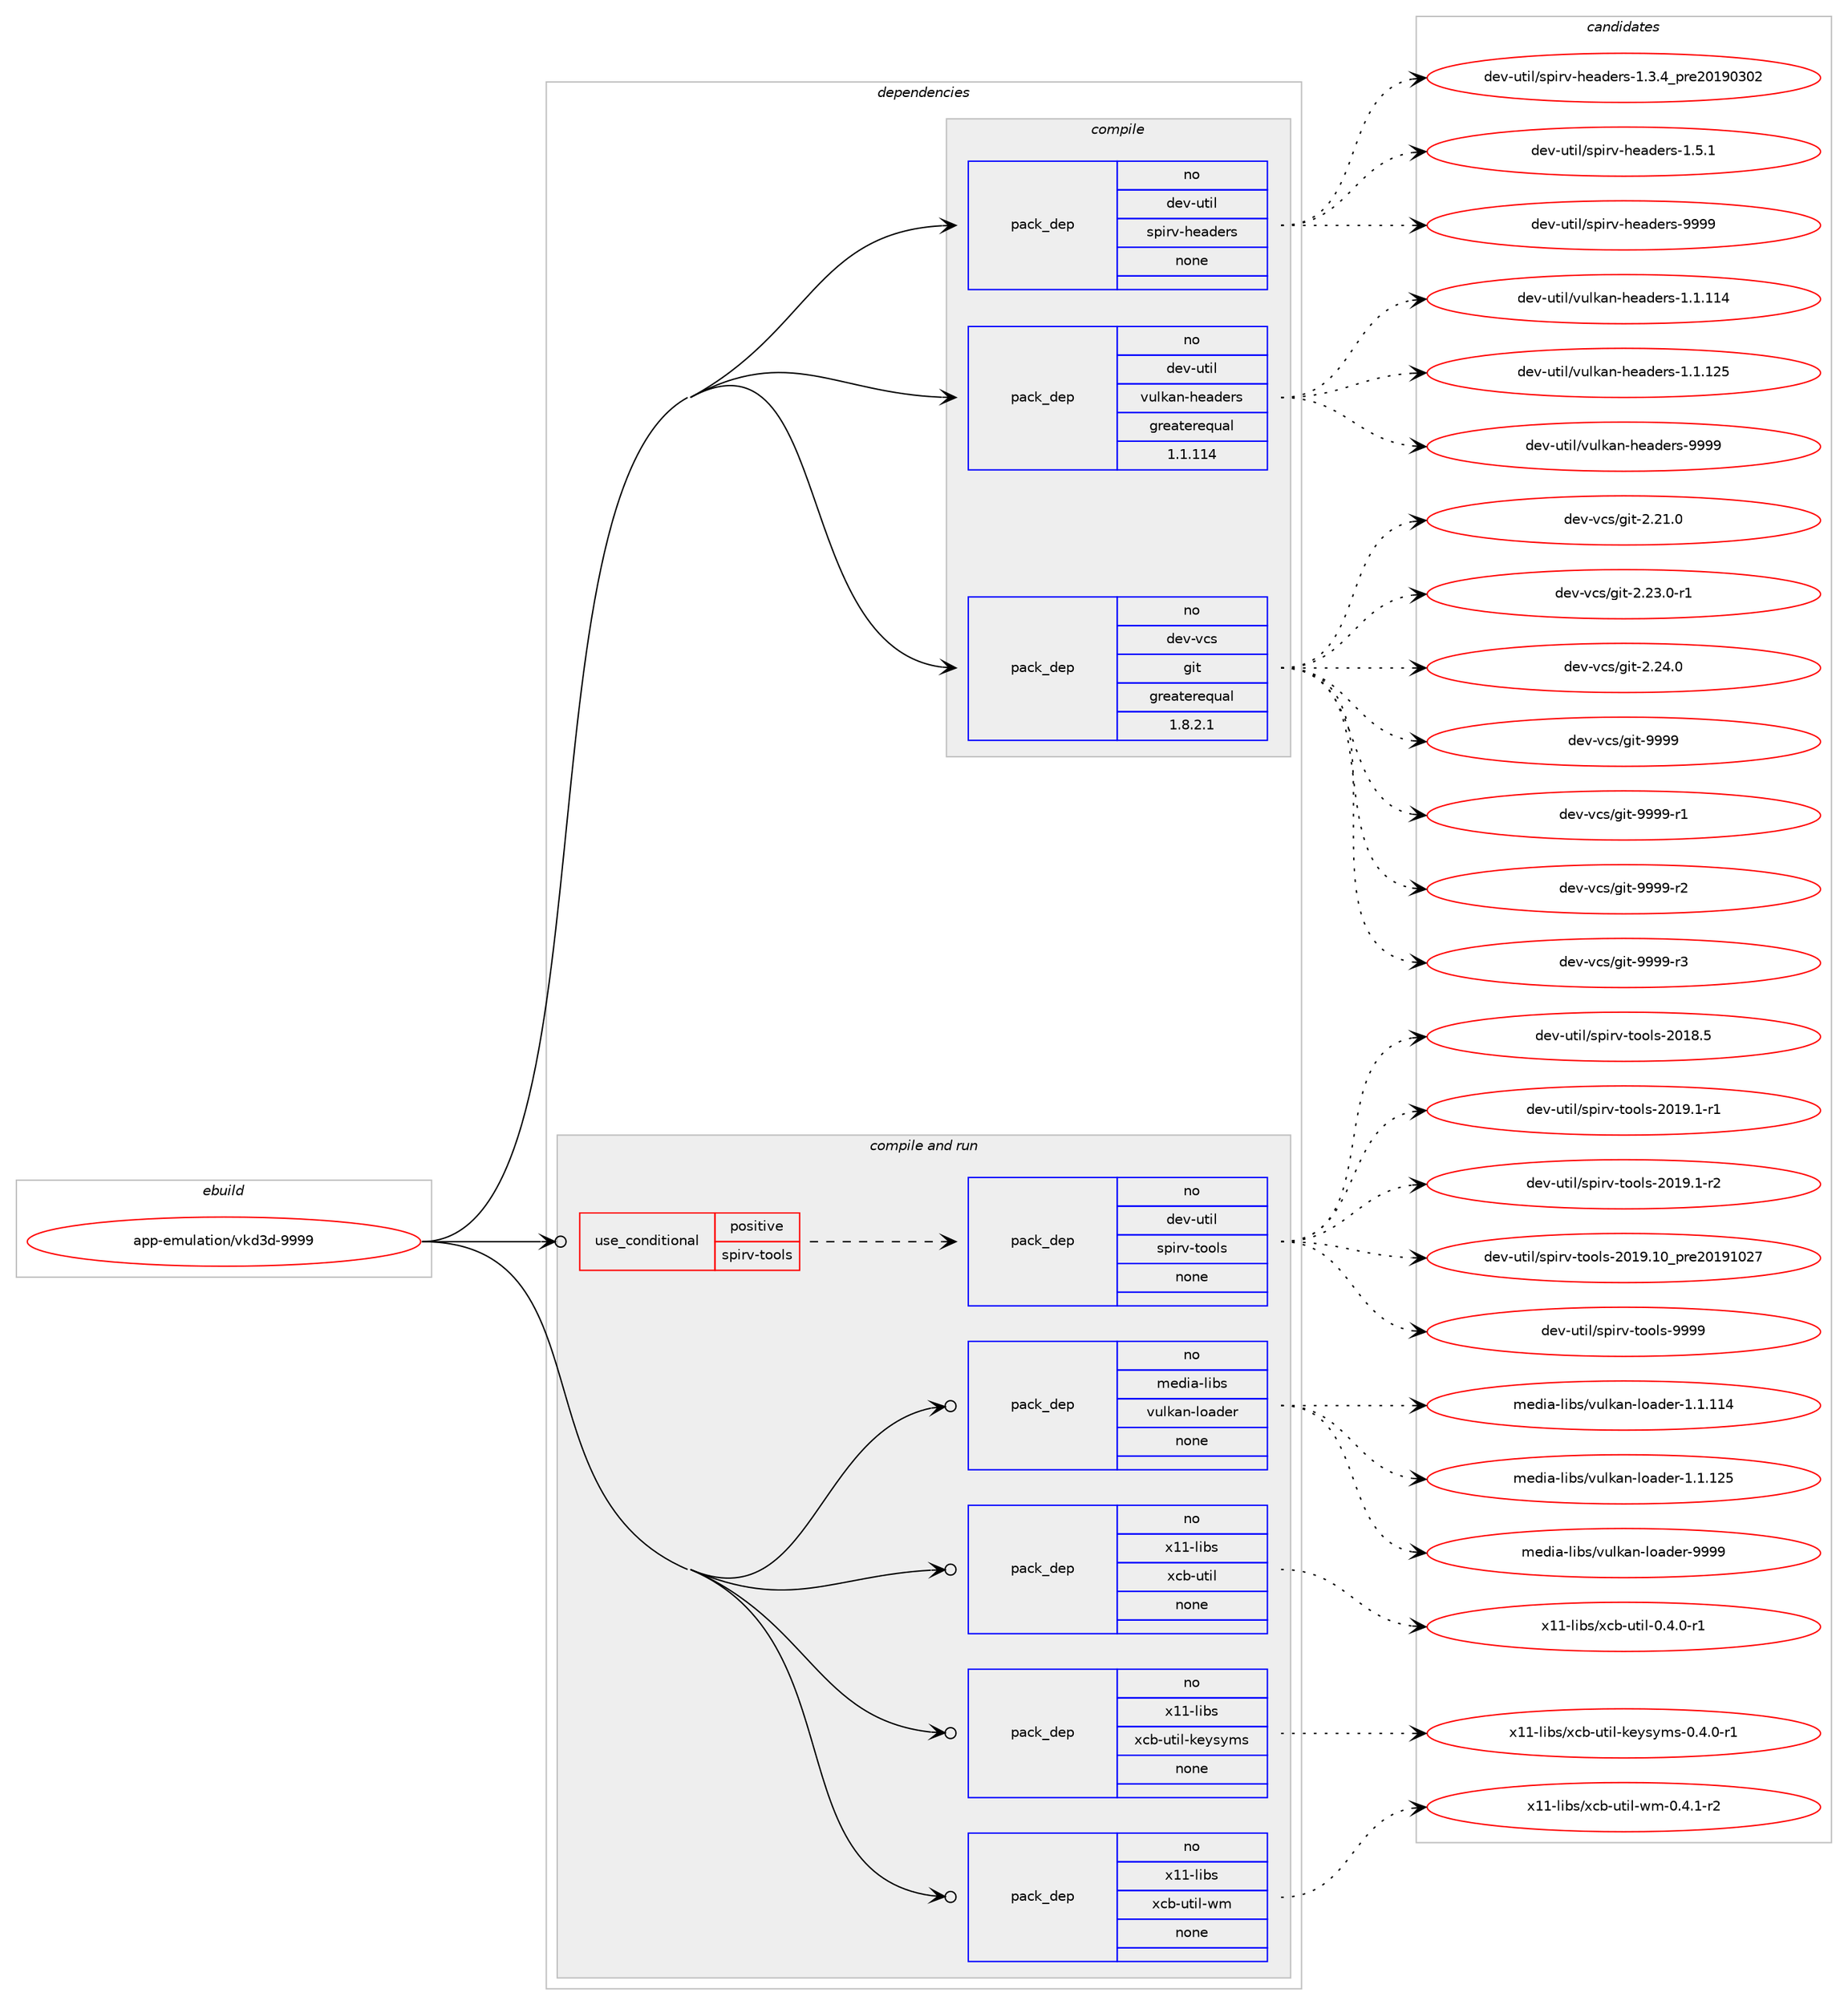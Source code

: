 digraph prolog {

# *************
# Graph options
# *************

newrank=true;
concentrate=true;
compound=true;
graph [rankdir=LR,fontname=Helvetica,fontsize=10,ranksep=1.5];#, ranksep=2.5, nodesep=0.2];
edge  [arrowhead=vee];
node  [fontname=Helvetica,fontsize=10];

# **********
# The ebuild
# **********

subgraph cluster_leftcol {
color=gray;
rank=same;
label=<<i>ebuild</i>>;
id [label="app-emulation/vkd3d-9999", color=red, width=4, href="../app-emulation/vkd3d-9999.svg"];
}

# ****************
# The dependencies
# ****************

subgraph cluster_midcol {
color=gray;
label=<<i>dependencies</i>>;
subgraph cluster_compile {
fillcolor="#eeeeee";
style=filled;
label=<<i>compile</i>>;
subgraph pack364433 {
dependency489943 [label=<<TABLE BORDER="0" CELLBORDER="1" CELLSPACING="0" CELLPADDING="4" WIDTH="220"><TR><TD ROWSPAN="6" CELLPADDING="30">pack_dep</TD></TR><TR><TD WIDTH="110">no</TD></TR><TR><TD>dev-util</TD></TR><TR><TD>spirv-headers</TD></TR><TR><TD>none</TD></TR><TR><TD></TD></TR></TABLE>>, shape=none, color=blue];
}
id:e -> dependency489943:w [weight=20,style="solid",arrowhead="vee"];
subgraph pack364434 {
dependency489944 [label=<<TABLE BORDER="0" CELLBORDER="1" CELLSPACING="0" CELLPADDING="4" WIDTH="220"><TR><TD ROWSPAN="6" CELLPADDING="30">pack_dep</TD></TR><TR><TD WIDTH="110">no</TD></TR><TR><TD>dev-util</TD></TR><TR><TD>vulkan-headers</TD></TR><TR><TD>greaterequal</TD></TR><TR><TD>1.1.114</TD></TR></TABLE>>, shape=none, color=blue];
}
id:e -> dependency489944:w [weight=20,style="solid",arrowhead="vee"];
subgraph pack364435 {
dependency489945 [label=<<TABLE BORDER="0" CELLBORDER="1" CELLSPACING="0" CELLPADDING="4" WIDTH="220"><TR><TD ROWSPAN="6" CELLPADDING="30">pack_dep</TD></TR><TR><TD WIDTH="110">no</TD></TR><TR><TD>dev-vcs</TD></TR><TR><TD>git</TD></TR><TR><TD>greaterequal</TD></TR><TR><TD>1.8.2.1</TD></TR></TABLE>>, shape=none, color=blue];
}
id:e -> dependency489945:w [weight=20,style="solid",arrowhead="vee"];
}
subgraph cluster_compileandrun {
fillcolor="#eeeeee";
style=filled;
label=<<i>compile and run</i>>;
subgraph cond116656 {
dependency489946 [label=<<TABLE BORDER="0" CELLBORDER="1" CELLSPACING="0" CELLPADDING="4"><TR><TD ROWSPAN="3" CELLPADDING="10">use_conditional</TD></TR><TR><TD>positive</TD></TR><TR><TD>spirv-tools</TD></TR></TABLE>>, shape=none, color=red];
subgraph pack364436 {
dependency489947 [label=<<TABLE BORDER="0" CELLBORDER="1" CELLSPACING="0" CELLPADDING="4" WIDTH="220"><TR><TD ROWSPAN="6" CELLPADDING="30">pack_dep</TD></TR><TR><TD WIDTH="110">no</TD></TR><TR><TD>dev-util</TD></TR><TR><TD>spirv-tools</TD></TR><TR><TD>none</TD></TR><TR><TD></TD></TR></TABLE>>, shape=none, color=blue];
}
dependency489946:e -> dependency489947:w [weight=20,style="dashed",arrowhead="vee"];
}
id:e -> dependency489946:w [weight=20,style="solid",arrowhead="odotvee"];
subgraph pack364437 {
dependency489948 [label=<<TABLE BORDER="0" CELLBORDER="1" CELLSPACING="0" CELLPADDING="4" WIDTH="220"><TR><TD ROWSPAN="6" CELLPADDING="30">pack_dep</TD></TR><TR><TD WIDTH="110">no</TD></TR><TR><TD>media-libs</TD></TR><TR><TD>vulkan-loader</TD></TR><TR><TD>none</TD></TR><TR><TD></TD></TR></TABLE>>, shape=none, color=blue];
}
id:e -> dependency489948:w [weight=20,style="solid",arrowhead="odotvee"];
subgraph pack364438 {
dependency489949 [label=<<TABLE BORDER="0" CELLBORDER="1" CELLSPACING="0" CELLPADDING="4" WIDTH="220"><TR><TD ROWSPAN="6" CELLPADDING="30">pack_dep</TD></TR><TR><TD WIDTH="110">no</TD></TR><TR><TD>x11-libs</TD></TR><TR><TD>xcb-util</TD></TR><TR><TD>none</TD></TR><TR><TD></TD></TR></TABLE>>, shape=none, color=blue];
}
id:e -> dependency489949:w [weight=20,style="solid",arrowhead="odotvee"];
subgraph pack364439 {
dependency489950 [label=<<TABLE BORDER="0" CELLBORDER="1" CELLSPACING="0" CELLPADDING="4" WIDTH="220"><TR><TD ROWSPAN="6" CELLPADDING="30">pack_dep</TD></TR><TR><TD WIDTH="110">no</TD></TR><TR><TD>x11-libs</TD></TR><TR><TD>xcb-util-keysyms</TD></TR><TR><TD>none</TD></TR><TR><TD></TD></TR></TABLE>>, shape=none, color=blue];
}
id:e -> dependency489950:w [weight=20,style="solid",arrowhead="odotvee"];
subgraph pack364440 {
dependency489951 [label=<<TABLE BORDER="0" CELLBORDER="1" CELLSPACING="0" CELLPADDING="4" WIDTH="220"><TR><TD ROWSPAN="6" CELLPADDING="30">pack_dep</TD></TR><TR><TD WIDTH="110">no</TD></TR><TR><TD>x11-libs</TD></TR><TR><TD>xcb-util-wm</TD></TR><TR><TD>none</TD></TR><TR><TD></TD></TR></TABLE>>, shape=none, color=blue];
}
id:e -> dependency489951:w [weight=20,style="solid",arrowhead="odotvee"];
}
subgraph cluster_run {
fillcolor="#eeeeee";
style=filled;
label=<<i>run</i>>;
}
}

# **************
# The candidates
# **************

subgraph cluster_choices {
rank=same;
color=gray;
label=<<i>candidates</i>>;

subgraph choice364433 {
color=black;
nodesep=1;
choice10010111845117116105108471151121051141184510410197100101114115454946514652951121141015048495748514850 [label="dev-util/spirv-headers-1.3.4_pre20190302", color=red, width=4,href="../dev-util/spirv-headers-1.3.4_pre20190302.svg"];
choice10010111845117116105108471151121051141184510410197100101114115454946534649 [label="dev-util/spirv-headers-1.5.1", color=red, width=4,href="../dev-util/spirv-headers-1.5.1.svg"];
choice100101118451171161051084711511210511411845104101971001011141154557575757 [label="dev-util/spirv-headers-9999", color=red, width=4,href="../dev-util/spirv-headers-9999.svg"];
dependency489943:e -> choice10010111845117116105108471151121051141184510410197100101114115454946514652951121141015048495748514850:w [style=dotted,weight="100"];
dependency489943:e -> choice10010111845117116105108471151121051141184510410197100101114115454946534649:w [style=dotted,weight="100"];
dependency489943:e -> choice100101118451171161051084711511210511411845104101971001011141154557575757:w [style=dotted,weight="100"];
}
subgraph choice364434 {
color=black;
nodesep=1;
choice10010111845117116105108471181171081079711045104101971001011141154549464946494952 [label="dev-util/vulkan-headers-1.1.114", color=red, width=4,href="../dev-util/vulkan-headers-1.1.114.svg"];
choice10010111845117116105108471181171081079711045104101971001011141154549464946495053 [label="dev-util/vulkan-headers-1.1.125", color=red, width=4,href="../dev-util/vulkan-headers-1.1.125.svg"];
choice10010111845117116105108471181171081079711045104101971001011141154557575757 [label="dev-util/vulkan-headers-9999", color=red, width=4,href="../dev-util/vulkan-headers-9999.svg"];
dependency489944:e -> choice10010111845117116105108471181171081079711045104101971001011141154549464946494952:w [style=dotted,weight="100"];
dependency489944:e -> choice10010111845117116105108471181171081079711045104101971001011141154549464946495053:w [style=dotted,weight="100"];
dependency489944:e -> choice10010111845117116105108471181171081079711045104101971001011141154557575757:w [style=dotted,weight="100"];
}
subgraph choice364435 {
color=black;
nodesep=1;
choice10010111845118991154710310511645504650494648 [label="dev-vcs/git-2.21.0", color=red, width=4,href="../dev-vcs/git-2.21.0.svg"];
choice100101118451189911547103105116455046505146484511449 [label="dev-vcs/git-2.23.0-r1", color=red, width=4,href="../dev-vcs/git-2.23.0-r1.svg"];
choice10010111845118991154710310511645504650524648 [label="dev-vcs/git-2.24.0", color=red, width=4,href="../dev-vcs/git-2.24.0.svg"];
choice1001011184511899115471031051164557575757 [label="dev-vcs/git-9999", color=red, width=4,href="../dev-vcs/git-9999.svg"];
choice10010111845118991154710310511645575757574511449 [label="dev-vcs/git-9999-r1", color=red, width=4,href="../dev-vcs/git-9999-r1.svg"];
choice10010111845118991154710310511645575757574511450 [label="dev-vcs/git-9999-r2", color=red, width=4,href="../dev-vcs/git-9999-r2.svg"];
choice10010111845118991154710310511645575757574511451 [label="dev-vcs/git-9999-r3", color=red, width=4,href="../dev-vcs/git-9999-r3.svg"];
dependency489945:e -> choice10010111845118991154710310511645504650494648:w [style=dotted,weight="100"];
dependency489945:e -> choice100101118451189911547103105116455046505146484511449:w [style=dotted,weight="100"];
dependency489945:e -> choice10010111845118991154710310511645504650524648:w [style=dotted,weight="100"];
dependency489945:e -> choice1001011184511899115471031051164557575757:w [style=dotted,weight="100"];
dependency489945:e -> choice10010111845118991154710310511645575757574511449:w [style=dotted,weight="100"];
dependency489945:e -> choice10010111845118991154710310511645575757574511450:w [style=dotted,weight="100"];
dependency489945:e -> choice10010111845118991154710310511645575757574511451:w [style=dotted,weight="100"];
}
subgraph choice364436 {
color=black;
nodesep=1;
choice10010111845117116105108471151121051141184511611111110811545504849564653 [label="dev-util/spirv-tools-2018.5", color=red, width=4,href="../dev-util/spirv-tools-2018.5.svg"];
choice100101118451171161051084711511210511411845116111111108115455048495746494511449 [label="dev-util/spirv-tools-2019.1-r1", color=red, width=4,href="../dev-util/spirv-tools-2019.1-r1.svg"];
choice100101118451171161051084711511210511411845116111111108115455048495746494511450 [label="dev-util/spirv-tools-2019.1-r2", color=red, width=4,href="../dev-util/spirv-tools-2019.1-r2.svg"];
choice1001011184511711610510847115112105114118451161111111081154550484957464948951121141015048495749485055 [label="dev-util/spirv-tools-2019.10_pre20191027", color=red, width=4,href="../dev-util/spirv-tools-2019.10_pre20191027.svg"];
choice1001011184511711610510847115112105114118451161111111081154557575757 [label="dev-util/spirv-tools-9999", color=red, width=4,href="../dev-util/spirv-tools-9999.svg"];
dependency489947:e -> choice10010111845117116105108471151121051141184511611111110811545504849564653:w [style=dotted,weight="100"];
dependency489947:e -> choice100101118451171161051084711511210511411845116111111108115455048495746494511449:w [style=dotted,weight="100"];
dependency489947:e -> choice100101118451171161051084711511210511411845116111111108115455048495746494511450:w [style=dotted,weight="100"];
dependency489947:e -> choice1001011184511711610510847115112105114118451161111111081154550484957464948951121141015048495749485055:w [style=dotted,weight="100"];
dependency489947:e -> choice1001011184511711610510847115112105114118451161111111081154557575757:w [style=dotted,weight="100"];
}
subgraph choice364437 {
color=black;
nodesep=1;
choice109101100105974510810598115471181171081079711045108111971001011144549464946494952 [label="media-libs/vulkan-loader-1.1.114", color=red, width=4,href="../media-libs/vulkan-loader-1.1.114.svg"];
choice109101100105974510810598115471181171081079711045108111971001011144549464946495053 [label="media-libs/vulkan-loader-1.1.125", color=red, width=4,href="../media-libs/vulkan-loader-1.1.125.svg"];
choice109101100105974510810598115471181171081079711045108111971001011144557575757 [label="media-libs/vulkan-loader-9999", color=red, width=4,href="../media-libs/vulkan-loader-9999.svg"];
dependency489948:e -> choice109101100105974510810598115471181171081079711045108111971001011144549464946494952:w [style=dotted,weight="100"];
dependency489948:e -> choice109101100105974510810598115471181171081079711045108111971001011144549464946495053:w [style=dotted,weight="100"];
dependency489948:e -> choice109101100105974510810598115471181171081079711045108111971001011144557575757:w [style=dotted,weight="100"];
}
subgraph choice364438 {
color=black;
nodesep=1;
choice12049494510810598115471209998451171161051084548465246484511449 [label="x11-libs/xcb-util-0.4.0-r1", color=red, width=4,href="../x11-libs/xcb-util-0.4.0-r1.svg"];
dependency489949:e -> choice12049494510810598115471209998451171161051084548465246484511449:w [style=dotted,weight="100"];
}
subgraph choice364439 {
color=black;
nodesep=1;
choice1204949451081059811547120999845117116105108451071011211151211091154548465246484511449 [label="x11-libs/xcb-util-keysyms-0.4.0-r1", color=red, width=4,href="../x11-libs/xcb-util-keysyms-0.4.0-r1.svg"];
dependency489950:e -> choice1204949451081059811547120999845117116105108451071011211151211091154548465246484511449:w [style=dotted,weight="100"];
}
subgraph choice364440 {
color=black;
nodesep=1;
choice1204949451081059811547120999845117116105108451191094548465246494511450 [label="x11-libs/xcb-util-wm-0.4.1-r2", color=red, width=4,href="../x11-libs/xcb-util-wm-0.4.1-r2.svg"];
dependency489951:e -> choice1204949451081059811547120999845117116105108451191094548465246494511450:w [style=dotted,weight="100"];
}
}

}
